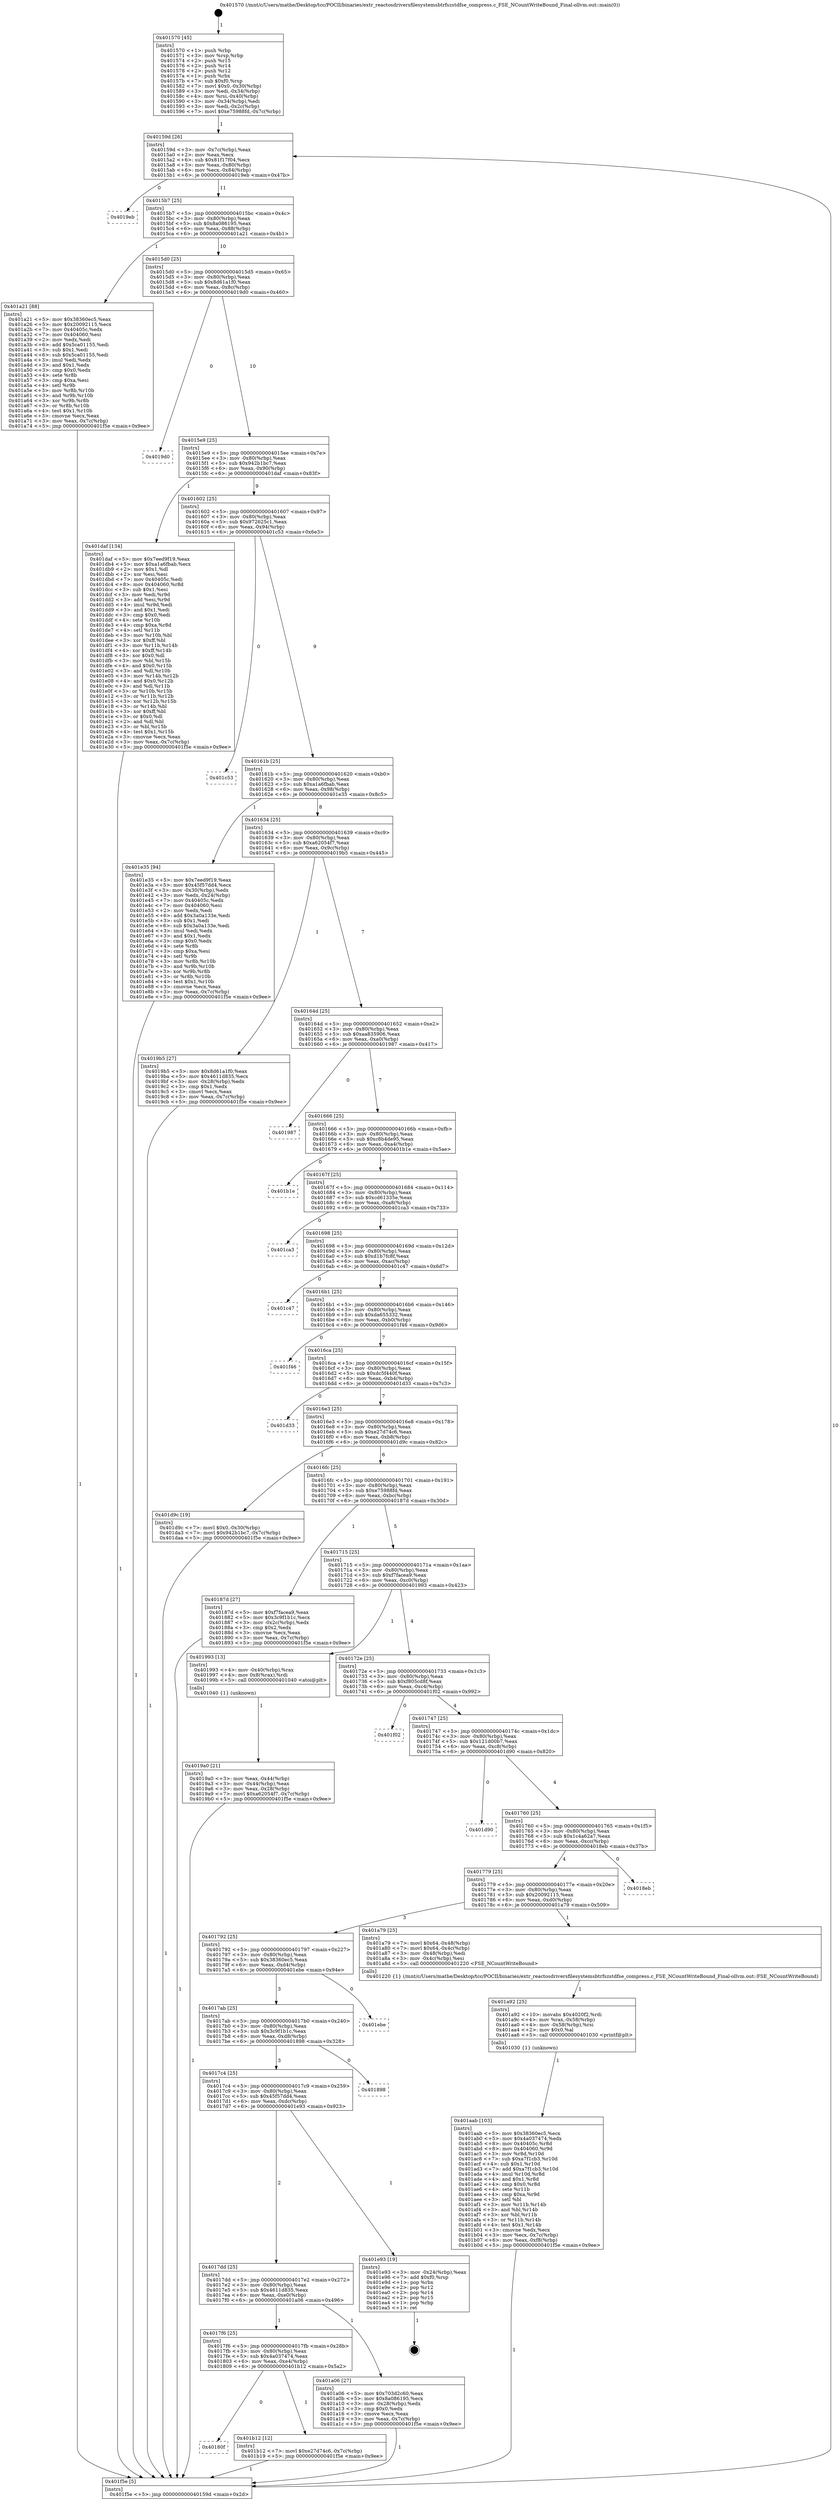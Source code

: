 digraph "0x401570" {
  label = "0x401570 (/mnt/c/Users/mathe/Desktop/tcc/POCII/binaries/extr_reactosdriversfilesystemsbtrfszstdfse_compress.c_FSE_NCountWriteBound_Final-ollvm.out::main(0))"
  labelloc = "t"
  node[shape=record]

  Entry [label="",width=0.3,height=0.3,shape=circle,fillcolor=black,style=filled]
  "0x40159d" [label="{
     0x40159d [26]\l
     | [instrs]\l
     &nbsp;&nbsp;0x40159d \<+3\>: mov -0x7c(%rbp),%eax\l
     &nbsp;&nbsp;0x4015a0 \<+2\>: mov %eax,%ecx\l
     &nbsp;&nbsp;0x4015a2 \<+6\>: sub $0x81f17f04,%ecx\l
     &nbsp;&nbsp;0x4015a8 \<+3\>: mov %eax,-0x80(%rbp)\l
     &nbsp;&nbsp;0x4015ab \<+6\>: mov %ecx,-0x84(%rbp)\l
     &nbsp;&nbsp;0x4015b1 \<+6\>: je 00000000004019eb \<main+0x47b\>\l
  }"]
  "0x4019eb" [label="{
     0x4019eb\l
  }", style=dashed]
  "0x4015b7" [label="{
     0x4015b7 [25]\l
     | [instrs]\l
     &nbsp;&nbsp;0x4015b7 \<+5\>: jmp 00000000004015bc \<main+0x4c\>\l
     &nbsp;&nbsp;0x4015bc \<+3\>: mov -0x80(%rbp),%eax\l
     &nbsp;&nbsp;0x4015bf \<+5\>: sub $0x8a086195,%eax\l
     &nbsp;&nbsp;0x4015c4 \<+6\>: mov %eax,-0x88(%rbp)\l
     &nbsp;&nbsp;0x4015ca \<+6\>: je 0000000000401a21 \<main+0x4b1\>\l
  }"]
  Exit [label="",width=0.3,height=0.3,shape=circle,fillcolor=black,style=filled,peripheries=2]
  "0x401a21" [label="{
     0x401a21 [88]\l
     | [instrs]\l
     &nbsp;&nbsp;0x401a21 \<+5\>: mov $0x38360ec5,%eax\l
     &nbsp;&nbsp;0x401a26 \<+5\>: mov $0x20092115,%ecx\l
     &nbsp;&nbsp;0x401a2b \<+7\>: mov 0x40405c,%edx\l
     &nbsp;&nbsp;0x401a32 \<+7\>: mov 0x404060,%esi\l
     &nbsp;&nbsp;0x401a39 \<+2\>: mov %edx,%edi\l
     &nbsp;&nbsp;0x401a3b \<+6\>: add $0x5ca01155,%edi\l
     &nbsp;&nbsp;0x401a41 \<+3\>: sub $0x1,%edi\l
     &nbsp;&nbsp;0x401a44 \<+6\>: sub $0x5ca01155,%edi\l
     &nbsp;&nbsp;0x401a4a \<+3\>: imul %edi,%edx\l
     &nbsp;&nbsp;0x401a4d \<+3\>: and $0x1,%edx\l
     &nbsp;&nbsp;0x401a50 \<+3\>: cmp $0x0,%edx\l
     &nbsp;&nbsp;0x401a53 \<+4\>: sete %r8b\l
     &nbsp;&nbsp;0x401a57 \<+3\>: cmp $0xa,%esi\l
     &nbsp;&nbsp;0x401a5a \<+4\>: setl %r9b\l
     &nbsp;&nbsp;0x401a5e \<+3\>: mov %r8b,%r10b\l
     &nbsp;&nbsp;0x401a61 \<+3\>: and %r9b,%r10b\l
     &nbsp;&nbsp;0x401a64 \<+3\>: xor %r9b,%r8b\l
     &nbsp;&nbsp;0x401a67 \<+3\>: or %r8b,%r10b\l
     &nbsp;&nbsp;0x401a6a \<+4\>: test $0x1,%r10b\l
     &nbsp;&nbsp;0x401a6e \<+3\>: cmovne %ecx,%eax\l
     &nbsp;&nbsp;0x401a71 \<+3\>: mov %eax,-0x7c(%rbp)\l
     &nbsp;&nbsp;0x401a74 \<+5\>: jmp 0000000000401f5e \<main+0x9ee\>\l
  }"]
  "0x4015d0" [label="{
     0x4015d0 [25]\l
     | [instrs]\l
     &nbsp;&nbsp;0x4015d0 \<+5\>: jmp 00000000004015d5 \<main+0x65\>\l
     &nbsp;&nbsp;0x4015d5 \<+3\>: mov -0x80(%rbp),%eax\l
     &nbsp;&nbsp;0x4015d8 \<+5\>: sub $0x8d61a1f0,%eax\l
     &nbsp;&nbsp;0x4015dd \<+6\>: mov %eax,-0x8c(%rbp)\l
     &nbsp;&nbsp;0x4015e3 \<+6\>: je 00000000004019d0 \<main+0x460\>\l
  }"]
  "0x40180f" [label="{
     0x40180f\l
  }", style=dashed]
  "0x4019d0" [label="{
     0x4019d0\l
  }", style=dashed]
  "0x4015e9" [label="{
     0x4015e9 [25]\l
     | [instrs]\l
     &nbsp;&nbsp;0x4015e9 \<+5\>: jmp 00000000004015ee \<main+0x7e\>\l
     &nbsp;&nbsp;0x4015ee \<+3\>: mov -0x80(%rbp),%eax\l
     &nbsp;&nbsp;0x4015f1 \<+5\>: sub $0x942b1bc7,%eax\l
     &nbsp;&nbsp;0x4015f6 \<+6\>: mov %eax,-0x90(%rbp)\l
     &nbsp;&nbsp;0x4015fc \<+6\>: je 0000000000401daf \<main+0x83f\>\l
  }"]
  "0x401b12" [label="{
     0x401b12 [12]\l
     | [instrs]\l
     &nbsp;&nbsp;0x401b12 \<+7\>: movl $0xe27d74c6,-0x7c(%rbp)\l
     &nbsp;&nbsp;0x401b19 \<+5\>: jmp 0000000000401f5e \<main+0x9ee\>\l
  }"]
  "0x401daf" [label="{
     0x401daf [134]\l
     | [instrs]\l
     &nbsp;&nbsp;0x401daf \<+5\>: mov $0x7eed9f19,%eax\l
     &nbsp;&nbsp;0x401db4 \<+5\>: mov $0xa1a6fbab,%ecx\l
     &nbsp;&nbsp;0x401db9 \<+2\>: mov $0x1,%dl\l
     &nbsp;&nbsp;0x401dbb \<+2\>: xor %esi,%esi\l
     &nbsp;&nbsp;0x401dbd \<+7\>: mov 0x40405c,%edi\l
     &nbsp;&nbsp;0x401dc4 \<+8\>: mov 0x404060,%r8d\l
     &nbsp;&nbsp;0x401dcc \<+3\>: sub $0x1,%esi\l
     &nbsp;&nbsp;0x401dcf \<+3\>: mov %edi,%r9d\l
     &nbsp;&nbsp;0x401dd2 \<+3\>: add %esi,%r9d\l
     &nbsp;&nbsp;0x401dd5 \<+4\>: imul %r9d,%edi\l
     &nbsp;&nbsp;0x401dd9 \<+3\>: and $0x1,%edi\l
     &nbsp;&nbsp;0x401ddc \<+3\>: cmp $0x0,%edi\l
     &nbsp;&nbsp;0x401ddf \<+4\>: sete %r10b\l
     &nbsp;&nbsp;0x401de3 \<+4\>: cmp $0xa,%r8d\l
     &nbsp;&nbsp;0x401de7 \<+4\>: setl %r11b\l
     &nbsp;&nbsp;0x401deb \<+3\>: mov %r10b,%bl\l
     &nbsp;&nbsp;0x401dee \<+3\>: xor $0xff,%bl\l
     &nbsp;&nbsp;0x401df1 \<+3\>: mov %r11b,%r14b\l
     &nbsp;&nbsp;0x401df4 \<+4\>: xor $0xff,%r14b\l
     &nbsp;&nbsp;0x401df8 \<+3\>: xor $0x0,%dl\l
     &nbsp;&nbsp;0x401dfb \<+3\>: mov %bl,%r15b\l
     &nbsp;&nbsp;0x401dfe \<+4\>: and $0x0,%r15b\l
     &nbsp;&nbsp;0x401e02 \<+3\>: and %dl,%r10b\l
     &nbsp;&nbsp;0x401e05 \<+3\>: mov %r14b,%r12b\l
     &nbsp;&nbsp;0x401e08 \<+4\>: and $0x0,%r12b\l
     &nbsp;&nbsp;0x401e0c \<+3\>: and %dl,%r11b\l
     &nbsp;&nbsp;0x401e0f \<+3\>: or %r10b,%r15b\l
     &nbsp;&nbsp;0x401e12 \<+3\>: or %r11b,%r12b\l
     &nbsp;&nbsp;0x401e15 \<+3\>: xor %r12b,%r15b\l
     &nbsp;&nbsp;0x401e18 \<+3\>: or %r14b,%bl\l
     &nbsp;&nbsp;0x401e1b \<+3\>: xor $0xff,%bl\l
     &nbsp;&nbsp;0x401e1e \<+3\>: or $0x0,%dl\l
     &nbsp;&nbsp;0x401e21 \<+2\>: and %dl,%bl\l
     &nbsp;&nbsp;0x401e23 \<+3\>: or %bl,%r15b\l
     &nbsp;&nbsp;0x401e26 \<+4\>: test $0x1,%r15b\l
     &nbsp;&nbsp;0x401e2a \<+3\>: cmovne %ecx,%eax\l
     &nbsp;&nbsp;0x401e2d \<+3\>: mov %eax,-0x7c(%rbp)\l
     &nbsp;&nbsp;0x401e30 \<+5\>: jmp 0000000000401f5e \<main+0x9ee\>\l
  }"]
  "0x401602" [label="{
     0x401602 [25]\l
     | [instrs]\l
     &nbsp;&nbsp;0x401602 \<+5\>: jmp 0000000000401607 \<main+0x97\>\l
     &nbsp;&nbsp;0x401607 \<+3\>: mov -0x80(%rbp),%eax\l
     &nbsp;&nbsp;0x40160a \<+5\>: sub $0x972625c1,%eax\l
     &nbsp;&nbsp;0x40160f \<+6\>: mov %eax,-0x94(%rbp)\l
     &nbsp;&nbsp;0x401615 \<+6\>: je 0000000000401c53 \<main+0x6e3\>\l
  }"]
  "0x401aab" [label="{
     0x401aab [103]\l
     | [instrs]\l
     &nbsp;&nbsp;0x401aab \<+5\>: mov $0x38360ec5,%ecx\l
     &nbsp;&nbsp;0x401ab0 \<+5\>: mov $0x4a037474,%edx\l
     &nbsp;&nbsp;0x401ab5 \<+8\>: mov 0x40405c,%r8d\l
     &nbsp;&nbsp;0x401abd \<+8\>: mov 0x404060,%r9d\l
     &nbsp;&nbsp;0x401ac5 \<+3\>: mov %r8d,%r10d\l
     &nbsp;&nbsp;0x401ac8 \<+7\>: sub $0xa7f1cb3,%r10d\l
     &nbsp;&nbsp;0x401acf \<+4\>: sub $0x1,%r10d\l
     &nbsp;&nbsp;0x401ad3 \<+7\>: add $0xa7f1cb3,%r10d\l
     &nbsp;&nbsp;0x401ada \<+4\>: imul %r10d,%r8d\l
     &nbsp;&nbsp;0x401ade \<+4\>: and $0x1,%r8d\l
     &nbsp;&nbsp;0x401ae2 \<+4\>: cmp $0x0,%r8d\l
     &nbsp;&nbsp;0x401ae6 \<+4\>: sete %r11b\l
     &nbsp;&nbsp;0x401aea \<+4\>: cmp $0xa,%r9d\l
     &nbsp;&nbsp;0x401aee \<+3\>: setl %bl\l
     &nbsp;&nbsp;0x401af1 \<+3\>: mov %r11b,%r14b\l
     &nbsp;&nbsp;0x401af4 \<+3\>: and %bl,%r14b\l
     &nbsp;&nbsp;0x401af7 \<+3\>: xor %bl,%r11b\l
     &nbsp;&nbsp;0x401afa \<+3\>: or %r11b,%r14b\l
     &nbsp;&nbsp;0x401afd \<+4\>: test $0x1,%r14b\l
     &nbsp;&nbsp;0x401b01 \<+3\>: cmovne %edx,%ecx\l
     &nbsp;&nbsp;0x401b04 \<+3\>: mov %ecx,-0x7c(%rbp)\l
     &nbsp;&nbsp;0x401b07 \<+6\>: mov %eax,-0xf8(%rbp)\l
     &nbsp;&nbsp;0x401b0d \<+5\>: jmp 0000000000401f5e \<main+0x9ee\>\l
  }"]
  "0x401c53" [label="{
     0x401c53\l
  }", style=dashed]
  "0x40161b" [label="{
     0x40161b [25]\l
     | [instrs]\l
     &nbsp;&nbsp;0x40161b \<+5\>: jmp 0000000000401620 \<main+0xb0\>\l
     &nbsp;&nbsp;0x401620 \<+3\>: mov -0x80(%rbp),%eax\l
     &nbsp;&nbsp;0x401623 \<+5\>: sub $0xa1a6fbab,%eax\l
     &nbsp;&nbsp;0x401628 \<+6\>: mov %eax,-0x98(%rbp)\l
     &nbsp;&nbsp;0x40162e \<+6\>: je 0000000000401e35 \<main+0x8c5\>\l
  }"]
  "0x401a92" [label="{
     0x401a92 [25]\l
     | [instrs]\l
     &nbsp;&nbsp;0x401a92 \<+10\>: movabs $0x4020f2,%rdi\l
     &nbsp;&nbsp;0x401a9c \<+4\>: mov %rax,-0x58(%rbp)\l
     &nbsp;&nbsp;0x401aa0 \<+4\>: mov -0x58(%rbp),%rsi\l
     &nbsp;&nbsp;0x401aa4 \<+2\>: mov $0x0,%al\l
     &nbsp;&nbsp;0x401aa6 \<+5\>: call 0000000000401030 \<printf@plt\>\l
     | [calls]\l
     &nbsp;&nbsp;0x401030 \{1\} (unknown)\l
  }"]
  "0x401e35" [label="{
     0x401e35 [94]\l
     | [instrs]\l
     &nbsp;&nbsp;0x401e35 \<+5\>: mov $0x7eed9f19,%eax\l
     &nbsp;&nbsp;0x401e3a \<+5\>: mov $0x45f57dd4,%ecx\l
     &nbsp;&nbsp;0x401e3f \<+3\>: mov -0x30(%rbp),%edx\l
     &nbsp;&nbsp;0x401e42 \<+3\>: mov %edx,-0x24(%rbp)\l
     &nbsp;&nbsp;0x401e45 \<+7\>: mov 0x40405c,%edx\l
     &nbsp;&nbsp;0x401e4c \<+7\>: mov 0x404060,%esi\l
     &nbsp;&nbsp;0x401e53 \<+2\>: mov %edx,%edi\l
     &nbsp;&nbsp;0x401e55 \<+6\>: add $0x3a0a133e,%edi\l
     &nbsp;&nbsp;0x401e5b \<+3\>: sub $0x1,%edi\l
     &nbsp;&nbsp;0x401e5e \<+6\>: sub $0x3a0a133e,%edi\l
     &nbsp;&nbsp;0x401e64 \<+3\>: imul %edi,%edx\l
     &nbsp;&nbsp;0x401e67 \<+3\>: and $0x1,%edx\l
     &nbsp;&nbsp;0x401e6a \<+3\>: cmp $0x0,%edx\l
     &nbsp;&nbsp;0x401e6d \<+4\>: sete %r8b\l
     &nbsp;&nbsp;0x401e71 \<+3\>: cmp $0xa,%esi\l
     &nbsp;&nbsp;0x401e74 \<+4\>: setl %r9b\l
     &nbsp;&nbsp;0x401e78 \<+3\>: mov %r8b,%r10b\l
     &nbsp;&nbsp;0x401e7b \<+3\>: and %r9b,%r10b\l
     &nbsp;&nbsp;0x401e7e \<+3\>: xor %r9b,%r8b\l
     &nbsp;&nbsp;0x401e81 \<+3\>: or %r8b,%r10b\l
     &nbsp;&nbsp;0x401e84 \<+4\>: test $0x1,%r10b\l
     &nbsp;&nbsp;0x401e88 \<+3\>: cmovne %ecx,%eax\l
     &nbsp;&nbsp;0x401e8b \<+3\>: mov %eax,-0x7c(%rbp)\l
     &nbsp;&nbsp;0x401e8e \<+5\>: jmp 0000000000401f5e \<main+0x9ee\>\l
  }"]
  "0x401634" [label="{
     0x401634 [25]\l
     | [instrs]\l
     &nbsp;&nbsp;0x401634 \<+5\>: jmp 0000000000401639 \<main+0xc9\>\l
     &nbsp;&nbsp;0x401639 \<+3\>: mov -0x80(%rbp),%eax\l
     &nbsp;&nbsp;0x40163c \<+5\>: sub $0xa62054f7,%eax\l
     &nbsp;&nbsp;0x401641 \<+6\>: mov %eax,-0x9c(%rbp)\l
     &nbsp;&nbsp;0x401647 \<+6\>: je 00000000004019b5 \<main+0x445\>\l
  }"]
  "0x4017f6" [label="{
     0x4017f6 [25]\l
     | [instrs]\l
     &nbsp;&nbsp;0x4017f6 \<+5\>: jmp 00000000004017fb \<main+0x28b\>\l
     &nbsp;&nbsp;0x4017fb \<+3\>: mov -0x80(%rbp),%eax\l
     &nbsp;&nbsp;0x4017fe \<+5\>: sub $0x4a037474,%eax\l
     &nbsp;&nbsp;0x401803 \<+6\>: mov %eax,-0xe4(%rbp)\l
     &nbsp;&nbsp;0x401809 \<+6\>: je 0000000000401b12 \<main+0x5a2\>\l
  }"]
  "0x4019b5" [label="{
     0x4019b5 [27]\l
     | [instrs]\l
     &nbsp;&nbsp;0x4019b5 \<+5\>: mov $0x8d61a1f0,%eax\l
     &nbsp;&nbsp;0x4019ba \<+5\>: mov $0x4611d835,%ecx\l
     &nbsp;&nbsp;0x4019bf \<+3\>: mov -0x28(%rbp),%edx\l
     &nbsp;&nbsp;0x4019c2 \<+3\>: cmp $0x1,%edx\l
     &nbsp;&nbsp;0x4019c5 \<+3\>: cmovl %ecx,%eax\l
     &nbsp;&nbsp;0x4019c8 \<+3\>: mov %eax,-0x7c(%rbp)\l
     &nbsp;&nbsp;0x4019cb \<+5\>: jmp 0000000000401f5e \<main+0x9ee\>\l
  }"]
  "0x40164d" [label="{
     0x40164d [25]\l
     | [instrs]\l
     &nbsp;&nbsp;0x40164d \<+5\>: jmp 0000000000401652 \<main+0xe2\>\l
     &nbsp;&nbsp;0x401652 \<+3\>: mov -0x80(%rbp),%eax\l
     &nbsp;&nbsp;0x401655 \<+5\>: sub $0xaa835906,%eax\l
     &nbsp;&nbsp;0x40165a \<+6\>: mov %eax,-0xa0(%rbp)\l
     &nbsp;&nbsp;0x401660 \<+6\>: je 0000000000401987 \<main+0x417\>\l
  }"]
  "0x401a06" [label="{
     0x401a06 [27]\l
     | [instrs]\l
     &nbsp;&nbsp;0x401a06 \<+5\>: mov $0x703d2c60,%eax\l
     &nbsp;&nbsp;0x401a0b \<+5\>: mov $0x8a086195,%ecx\l
     &nbsp;&nbsp;0x401a10 \<+3\>: mov -0x28(%rbp),%edx\l
     &nbsp;&nbsp;0x401a13 \<+3\>: cmp $0x0,%edx\l
     &nbsp;&nbsp;0x401a16 \<+3\>: cmove %ecx,%eax\l
     &nbsp;&nbsp;0x401a19 \<+3\>: mov %eax,-0x7c(%rbp)\l
     &nbsp;&nbsp;0x401a1c \<+5\>: jmp 0000000000401f5e \<main+0x9ee\>\l
  }"]
  "0x401987" [label="{
     0x401987\l
  }", style=dashed]
  "0x401666" [label="{
     0x401666 [25]\l
     | [instrs]\l
     &nbsp;&nbsp;0x401666 \<+5\>: jmp 000000000040166b \<main+0xfb\>\l
     &nbsp;&nbsp;0x40166b \<+3\>: mov -0x80(%rbp),%eax\l
     &nbsp;&nbsp;0x40166e \<+5\>: sub $0xc8b4de95,%eax\l
     &nbsp;&nbsp;0x401673 \<+6\>: mov %eax,-0xa4(%rbp)\l
     &nbsp;&nbsp;0x401679 \<+6\>: je 0000000000401b1e \<main+0x5ae\>\l
  }"]
  "0x4017dd" [label="{
     0x4017dd [25]\l
     | [instrs]\l
     &nbsp;&nbsp;0x4017dd \<+5\>: jmp 00000000004017e2 \<main+0x272\>\l
     &nbsp;&nbsp;0x4017e2 \<+3\>: mov -0x80(%rbp),%eax\l
     &nbsp;&nbsp;0x4017e5 \<+5\>: sub $0x4611d835,%eax\l
     &nbsp;&nbsp;0x4017ea \<+6\>: mov %eax,-0xe0(%rbp)\l
     &nbsp;&nbsp;0x4017f0 \<+6\>: je 0000000000401a06 \<main+0x496\>\l
  }"]
  "0x401b1e" [label="{
     0x401b1e\l
  }", style=dashed]
  "0x40167f" [label="{
     0x40167f [25]\l
     | [instrs]\l
     &nbsp;&nbsp;0x40167f \<+5\>: jmp 0000000000401684 \<main+0x114\>\l
     &nbsp;&nbsp;0x401684 \<+3\>: mov -0x80(%rbp),%eax\l
     &nbsp;&nbsp;0x401687 \<+5\>: sub $0xcd61335e,%eax\l
     &nbsp;&nbsp;0x40168c \<+6\>: mov %eax,-0xa8(%rbp)\l
     &nbsp;&nbsp;0x401692 \<+6\>: je 0000000000401ca3 \<main+0x733\>\l
  }"]
  "0x401e93" [label="{
     0x401e93 [19]\l
     | [instrs]\l
     &nbsp;&nbsp;0x401e93 \<+3\>: mov -0x24(%rbp),%eax\l
     &nbsp;&nbsp;0x401e96 \<+7\>: add $0xf0,%rsp\l
     &nbsp;&nbsp;0x401e9d \<+1\>: pop %rbx\l
     &nbsp;&nbsp;0x401e9e \<+2\>: pop %r12\l
     &nbsp;&nbsp;0x401ea0 \<+2\>: pop %r14\l
     &nbsp;&nbsp;0x401ea2 \<+2\>: pop %r15\l
     &nbsp;&nbsp;0x401ea4 \<+1\>: pop %rbp\l
     &nbsp;&nbsp;0x401ea5 \<+1\>: ret\l
  }"]
  "0x401ca3" [label="{
     0x401ca3\l
  }", style=dashed]
  "0x401698" [label="{
     0x401698 [25]\l
     | [instrs]\l
     &nbsp;&nbsp;0x401698 \<+5\>: jmp 000000000040169d \<main+0x12d\>\l
     &nbsp;&nbsp;0x40169d \<+3\>: mov -0x80(%rbp),%eax\l
     &nbsp;&nbsp;0x4016a0 \<+5\>: sub $0xd1b7fc8f,%eax\l
     &nbsp;&nbsp;0x4016a5 \<+6\>: mov %eax,-0xac(%rbp)\l
     &nbsp;&nbsp;0x4016ab \<+6\>: je 0000000000401c47 \<main+0x6d7\>\l
  }"]
  "0x4017c4" [label="{
     0x4017c4 [25]\l
     | [instrs]\l
     &nbsp;&nbsp;0x4017c4 \<+5\>: jmp 00000000004017c9 \<main+0x259\>\l
     &nbsp;&nbsp;0x4017c9 \<+3\>: mov -0x80(%rbp),%eax\l
     &nbsp;&nbsp;0x4017cc \<+5\>: sub $0x45f57dd4,%eax\l
     &nbsp;&nbsp;0x4017d1 \<+6\>: mov %eax,-0xdc(%rbp)\l
     &nbsp;&nbsp;0x4017d7 \<+6\>: je 0000000000401e93 \<main+0x923\>\l
  }"]
  "0x401c47" [label="{
     0x401c47\l
  }", style=dashed]
  "0x4016b1" [label="{
     0x4016b1 [25]\l
     | [instrs]\l
     &nbsp;&nbsp;0x4016b1 \<+5\>: jmp 00000000004016b6 \<main+0x146\>\l
     &nbsp;&nbsp;0x4016b6 \<+3\>: mov -0x80(%rbp),%eax\l
     &nbsp;&nbsp;0x4016b9 \<+5\>: sub $0xda655332,%eax\l
     &nbsp;&nbsp;0x4016be \<+6\>: mov %eax,-0xb0(%rbp)\l
     &nbsp;&nbsp;0x4016c4 \<+6\>: je 0000000000401f46 \<main+0x9d6\>\l
  }"]
  "0x401898" [label="{
     0x401898\l
  }", style=dashed]
  "0x401f46" [label="{
     0x401f46\l
  }", style=dashed]
  "0x4016ca" [label="{
     0x4016ca [25]\l
     | [instrs]\l
     &nbsp;&nbsp;0x4016ca \<+5\>: jmp 00000000004016cf \<main+0x15f\>\l
     &nbsp;&nbsp;0x4016cf \<+3\>: mov -0x80(%rbp),%eax\l
     &nbsp;&nbsp;0x4016d2 \<+5\>: sub $0xdc5f440f,%eax\l
     &nbsp;&nbsp;0x4016d7 \<+6\>: mov %eax,-0xb4(%rbp)\l
     &nbsp;&nbsp;0x4016dd \<+6\>: je 0000000000401d33 \<main+0x7c3\>\l
  }"]
  "0x4017ab" [label="{
     0x4017ab [25]\l
     | [instrs]\l
     &nbsp;&nbsp;0x4017ab \<+5\>: jmp 00000000004017b0 \<main+0x240\>\l
     &nbsp;&nbsp;0x4017b0 \<+3\>: mov -0x80(%rbp),%eax\l
     &nbsp;&nbsp;0x4017b3 \<+5\>: sub $0x3c9f1b1c,%eax\l
     &nbsp;&nbsp;0x4017b8 \<+6\>: mov %eax,-0xd8(%rbp)\l
     &nbsp;&nbsp;0x4017be \<+6\>: je 0000000000401898 \<main+0x328\>\l
  }"]
  "0x401d33" [label="{
     0x401d33\l
  }", style=dashed]
  "0x4016e3" [label="{
     0x4016e3 [25]\l
     | [instrs]\l
     &nbsp;&nbsp;0x4016e3 \<+5\>: jmp 00000000004016e8 \<main+0x178\>\l
     &nbsp;&nbsp;0x4016e8 \<+3\>: mov -0x80(%rbp),%eax\l
     &nbsp;&nbsp;0x4016eb \<+5\>: sub $0xe27d74c6,%eax\l
     &nbsp;&nbsp;0x4016f0 \<+6\>: mov %eax,-0xb8(%rbp)\l
     &nbsp;&nbsp;0x4016f6 \<+6\>: je 0000000000401d9c \<main+0x82c\>\l
  }"]
  "0x401ebe" [label="{
     0x401ebe\l
  }", style=dashed]
  "0x401d9c" [label="{
     0x401d9c [19]\l
     | [instrs]\l
     &nbsp;&nbsp;0x401d9c \<+7\>: movl $0x0,-0x30(%rbp)\l
     &nbsp;&nbsp;0x401da3 \<+7\>: movl $0x942b1bc7,-0x7c(%rbp)\l
     &nbsp;&nbsp;0x401daa \<+5\>: jmp 0000000000401f5e \<main+0x9ee\>\l
  }"]
  "0x4016fc" [label="{
     0x4016fc [25]\l
     | [instrs]\l
     &nbsp;&nbsp;0x4016fc \<+5\>: jmp 0000000000401701 \<main+0x191\>\l
     &nbsp;&nbsp;0x401701 \<+3\>: mov -0x80(%rbp),%eax\l
     &nbsp;&nbsp;0x401704 \<+5\>: sub $0xe75988fd,%eax\l
     &nbsp;&nbsp;0x401709 \<+6\>: mov %eax,-0xbc(%rbp)\l
     &nbsp;&nbsp;0x40170f \<+6\>: je 000000000040187d \<main+0x30d\>\l
  }"]
  "0x401792" [label="{
     0x401792 [25]\l
     | [instrs]\l
     &nbsp;&nbsp;0x401792 \<+5\>: jmp 0000000000401797 \<main+0x227\>\l
     &nbsp;&nbsp;0x401797 \<+3\>: mov -0x80(%rbp),%eax\l
     &nbsp;&nbsp;0x40179a \<+5\>: sub $0x38360ec5,%eax\l
     &nbsp;&nbsp;0x40179f \<+6\>: mov %eax,-0xd4(%rbp)\l
     &nbsp;&nbsp;0x4017a5 \<+6\>: je 0000000000401ebe \<main+0x94e\>\l
  }"]
  "0x40187d" [label="{
     0x40187d [27]\l
     | [instrs]\l
     &nbsp;&nbsp;0x40187d \<+5\>: mov $0xf7facea9,%eax\l
     &nbsp;&nbsp;0x401882 \<+5\>: mov $0x3c9f1b1c,%ecx\l
     &nbsp;&nbsp;0x401887 \<+3\>: mov -0x2c(%rbp),%edx\l
     &nbsp;&nbsp;0x40188a \<+3\>: cmp $0x2,%edx\l
     &nbsp;&nbsp;0x40188d \<+3\>: cmovne %ecx,%eax\l
     &nbsp;&nbsp;0x401890 \<+3\>: mov %eax,-0x7c(%rbp)\l
     &nbsp;&nbsp;0x401893 \<+5\>: jmp 0000000000401f5e \<main+0x9ee\>\l
  }"]
  "0x401715" [label="{
     0x401715 [25]\l
     | [instrs]\l
     &nbsp;&nbsp;0x401715 \<+5\>: jmp 000000000040171a \<main+0x1aa\>\l
     &nbsp;&nbsp;0x40171a \<+3\>: mov -0x80(%rbp),%eax\l
     &nbsp;&nbsp;0x40171d \<+5\>: sub $0xf7facea9,%eax\l
     &nbsp;&nbsp;0x401722 \<+6\>: mov %eax,-0xc0(%rbp)\l
     &nbsp;&nbsp;0x401728 \<+6\>: je 0000000000401993 \<main+0x423\>\l
  }"]
  "0x401f5e" [label="{
     0x401f5e [5]\l
     | [instrs]\l
     &nbsp;&nbsp;0x401f5e \<+5\>: jmp 000000000040159d \<main+0x2d\>\l
  }"]
  "0x401570" [label="{
     0x401570 [45]\l
     | [instrs]\l
     &nbsp;&nbsp;0x401570 \<+1\>: push %rbp\l
     &nbsp;&nbsp;0x401571 \<+3\>: mov %rsp,%rbp\l
     &nbsp;&nbsp;0x401574 \<+2\>: push %r15\l
     &nbsp;&nbsp;0x401576 \<+2\>: push %r14\l
     &nbsp;&nbsp;0x401578 \<+2\>: push %r12\l
     &nbsp;&nbsp;0x40157a \<+1\>: push %rbx\l
     &nbsp;&nbsp;0x40157b \<+7\>: sub $0xf0,%rsp\l
     &nbsp;&nbsp;0x401582 \<+7\>: movl $0x0,-0x30(%rbp)\l
     &nbsp;&nbsp;0x401589 \<+3\>: mov %edi,-0x34(%rbp)\l
     &nbsp;&nbsp;0x40158c \<+4\>: mov %rsi,-0x40(%rbp)\l
     &nbsp;&nbsp;0x401590 \<+3\>: mov -0x34(%rbp),%edi\l
     &nbsp;&nbsp;0x401593 \<+3\>: mov %edi,-0x2c(%rbp)\l
     &nbsp;&nbsp;0x401596 \<+7\>: movl $0xe75988fd,-0x7c(%rbp)\l
  }"]
  "0x401a79" [label="{
     0x401a79 [25]\l
     | [instrs]\l
     &nbsp;&nbsp;0x401a79 \<+7\>: movl $0x64,-0x48(%rbp)\l
     &nbsp;&nbsp;0x401a80 \<+7\>: movl $0x64,-0x4c(%rbp)\l
     &nbsp;&nbsp;0x401a87 \<+3\>: mov -0x48(%rbp),%edi\l
     &nbsp;&nbsp;0x401a8a \<+3\>: mov -0x4c(%rbp),%esi\l
     &nbsp;&nbsp;0x401a8d \<+5\>: call 0000000000401220 \<FSE_NCountWriteBound\>\l
     | [calls]\l
     &nbsp;&nbsp;0x401220 \{1\} (/mnt/c/Users/mathe/Desktop/tcc/POCII/binaries/extr_reactosdriversfilesystemsbtrfszstdfse_compress.c_FSE_NCountWriteBound_Final-ollvm.out::FSE_NCountWriteBound)\l
  }"]
  "0x401993" [label="{
     0x401993 [13]\l
     | [instrs]\l
     &nbsp;&nbsp;0x401993 \<+4\>: mov -0x40(%rbp),%rax\l
     &nbsp;&nbsp;0x401997 \<+4\>: mov 0x8(%rax),%rdi\l
     &nbsp;&nbsp;0x40199b \<+5\>: call 0000000000401040 \<atoi@plt\>\l
     | [calls]\l
     &nbsp;&nbsp;0x401040 \{1\} (unknown)\l
  }"]
  "0x40172e" [label="{
     0x40172e [25]\l
     | [instrs]\l
     &nbsp;&nbsp;0x40172e \<+5\>: jmp 0000000000401733 \<main+0x1c3\>\l
     &nbsp;&nbsp;0x401733 \<+3\>: mov -0x80(%rbp),%eax\l
     &nbsp;&nbsp;0x401736 \<+5\>: sub $0xf805cd8f,%eax\l
     &nbsp;&nbsp;0x40173b \<+6\>: mov %eax,-0xc4(%rbp)\l
     &nbsp;&nbsp;0x401741 \<+6\>: je 0000000000401f02 \<main+0x992\>\l
  }"]
  "0x4019a0" [label="{
     0x4019a0 [21]\l
     | [instrs]\l
     &nbsp;&nbsp;0x4019a0 \<+3\>: mov %eax,-0x44(%rbp)\l
     &nbsp;&nbsp;0x4019a3 \<+3\>: mov -0x44(%rbp),%eax\l
     &nbsp;&nbsp;0x4019a6 \<+3\>: mov %eax,-0x28(%rbp)\l
     &nbsp;&nbsp;0x4019a9 \<+7\>: movl $0xa62054f7,-0x7c(%rbp)\l
     &nbsp;&nbsp;0x4019b0 \<+5\>: jmp 0000000000401f5e \<main+0x9ee\>\l
  }"]
  "0x401779" [label="{
     0x401779 [25]\l
     | [instrs]\l
     &nbsp;&nbsp;0x401779 \<+5\>: jmp 000000000040177e \<main+0x20e\>\l
     &nbsp;&nbsp;0x40177e \<+3\>: mov -0x80(%rbp),%eax\l
     &nbsp;&nbsp;0x401781 \<+5\>: sub $0x20092115,%eax\l
     &nbsp;&nbsp;0x401786 \<+6\>: mov %eax,-0xd0(%rbp)\l
     &nbsp;&nbsp;0x40178c \<+6\>: je 0000000000401a79 \<main+0x509\>\l
  }"]
  "0x401f02" [label="{
     0x401f02\l
  }", style=dashed]
  "0x401747" [label="{
     0x401747 [25]\l
     | [instrs]\l
     &nbsp;&nbsp;0x401747 \<+5\>: jmp 000000000040174c \<main+0x1dc\>\l
     &nbsp;&nbsp;0x40174c \<+3\>: mov -0x80(%rbp),%eax\l
     &nbsp;&nbsp;0x40174f \<+5\>: sub $0x121d00b7,%eax\l
     &nbsp;&nbsp;0x401754 \<+6\>: mov %eax,-0xc8(%rbp)\l
     &nbsp;&nbsp;0x40175a \<+6\>: je 0000000000401d90 \<main+0x820\>\l
  }"]
  "0x4018eb" [label="{
     0x4018eb\l
  }", style=dashed]
  "0x401d90" [label="{
     0x401d90\l
  }", style=dashed]
  "0x401760" [label="{
     0x401760 [25]\l
     | [instrs]\l
     &nbsp;&nbsp;0x401760 \<+5\>: jmp 0000000000401765 \<main+0x1f5\>\l
     &nbsp;&nbsp;0x401765 \<+3\>: mov -0x80(%rbp),%eax\l
     &nbsp;&nbsp;0x401768 \<+5\>: sub $0x1c4a62a7,%eax\l
     &nbsp;&nbsp;0x40176d \<+6\>: mov %eax,-0xcc(%rbp)\l
     &nbsp;&nbsp;0x401773 \<+6\>: je 00000000004018eb \<main+0x37b\>\l
  }"]
  Entry -> "0x401570" [label=" 1"]
  "0x40159d" -> "0x4019eb" [label=" 0"]
  "0x40159d" -> "0x4015b7" [label=" 11"]
  "0x401e93" -> Exit [label=" 1"]
  "0x4015b7" -> "0x401a21" [label=" 1"]
  "0x4015b7" -> "0x4015d0" [label=" 10"]
  "0x401e35" -> "0x401f5e" [label=" 1"]
  "0x4015d0" -> "0x4019d0" [label=" 0"]
  "0x4015d0" -> "0x4015e9" [label=" 10"]
  "0x401daf" -> "0x401f5e" [label=" 1"]
  "0x4015e9" -> "0x401daf" [label=" 1"]
  "0x4015e9" -> "0x401602" [label=" 9"]
  "0x401d9c" -> "0x401f5e" [label=" 1"]
  "0x401602" -> "0x401c53" [label=" 0"]
  "0x401602" -> "0x40161b" [label=" 9"]
  "0x4017f6" -> "0x40180f" [label=" 0"]
  "0x40161b" -> "0x401e35" [label=" 1"]
  "0x40161b" -> "0x401634" [label=" 8"]
  "0x4017f6" -> "0x401b12" [label=" 1"]
  "0x401634" -> "0x4019b5" [label=" 1"]
  "0x401634" -> "0x40164d" [label=" 7"]
  "0x401b12" -> "0x401f5e" [label=" 1"]
  "0x40164d" -> "0x401987" [label=" 0"]
  "0x40164d" -> "0x401666" [label=" 7"]
  "0x401aab" -> "0x401f5e" [label=" 1"]
  "0x401666" -> "0x401b1e" [label=" 0"]
  "0x401666" -> "0x40167f" [label=" 7"]
  "0x401a79" -> "0x401a92" [label=" 1"]
  "0x40167f" -> "0x401ca3" [label=" 0"]
  "0x40167f" -> "0x401698" [label=" 7"]
  "0x401a21" -> "0x401f5e" [label=" 1"]
  "0x401698" -> "0x401c47" [label=" 0"]
  "0x401698" -> "0x4016b1" [label=" 7"]
  "0x4017dd" -> "0x4017f6" [label=" 1"]
  "0x4016b1" -> "0x401f46" [label=" 0"]
  "0x4016b1" -> "0x4016ca" [label=" 7"]
  "0x4017dd" -> "0x401a06" [label=" 1"]
  "0x4016ca" -> "0x401d33" [label=" 0"]
  "0x4016ca" -> "0x4016e3" [label=" 7"]
  "0x4017c4" -> "0x4017dd" [label=" 2"]
  "0x4016e3" -> "0x401d9c" [label=" 1"]
  "0x4016e3" -> "0x4016fc" [label=" 6"]
  "0x4017c4" -> "0x401e93" [label=" 1"]
  "0x4016fc" -> "0x40187d" [label=" 1"]
  "0x4016fc" -> "0x401715" [label=" 5"]
  "0x40187d" -> "0x401f5e" [label=" 1"]
  "0x401570" -> "0x40159d" [label=" 1"]
  "0x401f5e" -> "0x40159d" [label=" 10"]
  "0x4017ab" -> "0x4017c4" [label=" 3"]
  "0x401715" -> "0x401993" [label=" 1"]
  "0x401715" -> "0x40172e" [label=" 4"]
  "0x401993" -> "0x4019a0" [label=" 1"]
  "0x4019a0" -> "0x401f5e" [label=" 1"]
  "0x4019b5" -> "0x401f5e" [label=" 1"]
  "0x4017ab" -> "0x401898" [label=" 0"]
  "0x40172e" -> "0x401f02" [label=" 0"]
  "0x40172e" -> "0x401747" [label=" 4"]
  "0x401792" -> "0x4017ab" [label=" 3"]
  "0x401747" -> "0x401d90" [label=" 0"]
  "0x401747" -> "0x401760" [label=" 4"]
  "0x401792" -> "0x401ebe" [label=" 0"]
  "0x401760" -> "0x4018eb" [label=" 0"]
  "0x401760" -> "0x401779" [label=" 4"]
  "0x401a92" -> "0x401aab" [label=" 1"]
  "0x401779" -> "0x401a79" [label=" 1"]
  "0x401779" -> "0x401792" [label=" 3"]
  "0x401a06" -> "0x401f5e" [label=" 1"]
}
